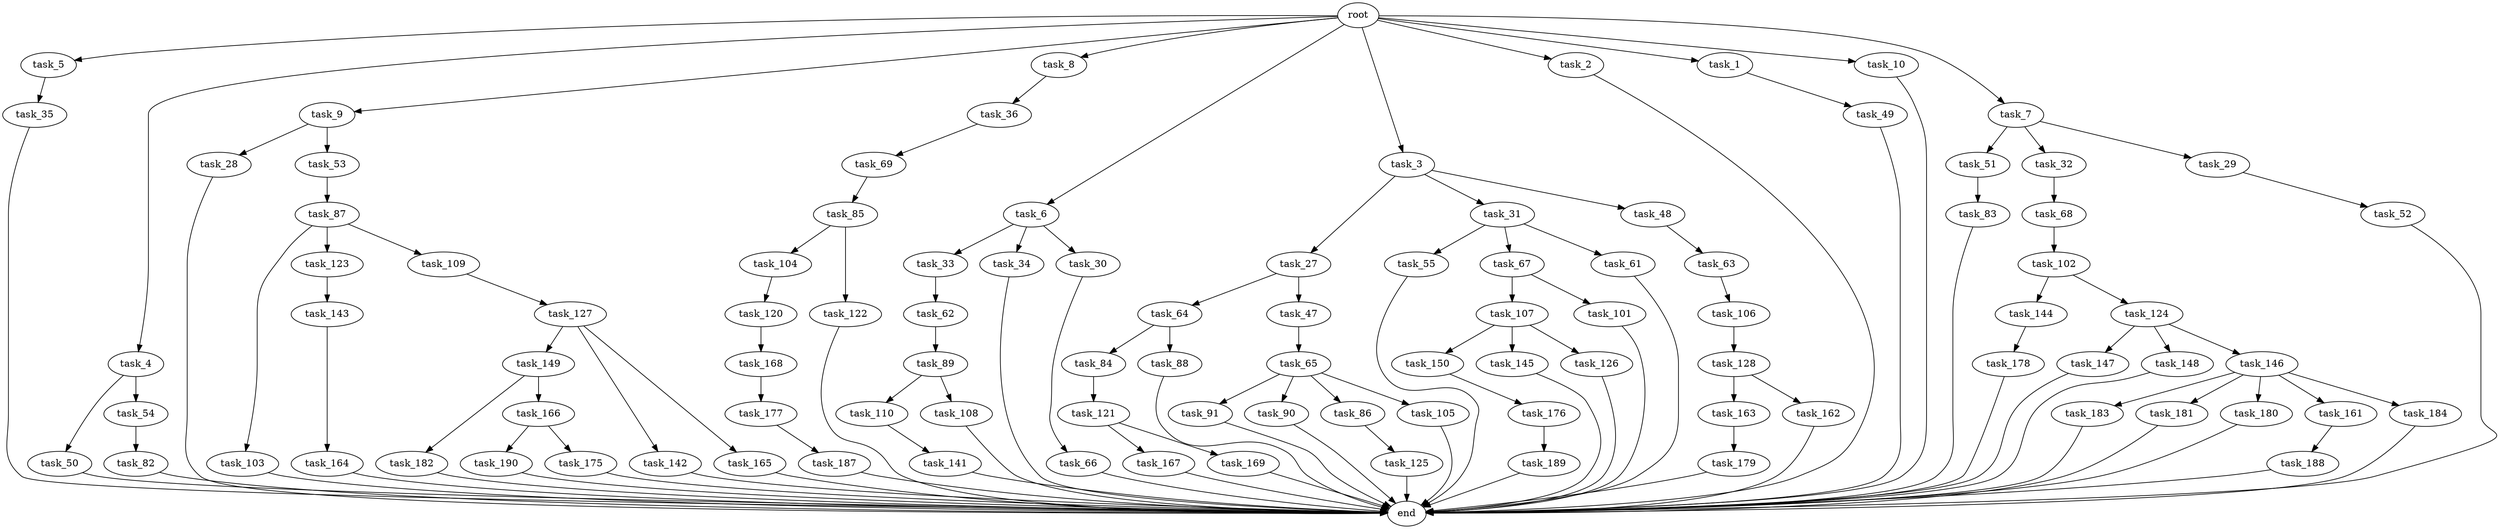 digraph G {
  task_27 [size="8589934592.000000"];
  task_149 [size="773094113.280000"];
  task_68 [size="6957847019.520000"];
  task_50 [size="1374389534.720000"];
  task_91 [size="6957847019.520000"];
  task_182 [size="8589934592.000000"];
  task_187 [size="2147483648.000000"];
  task_5 [size="10.240000"];
  task_4 [size="10.240000"];
  task_121 [size="3092376453.120000"];
  task_84 [size="5497558138.880000"];
  task_147 [size="1374389534.720000"];
  task_90 [size="6957847019.520000"];
  task_190 [size="6957847019.520000"];
  task_143 [size="5497558138.880000"];
  task_110 [size="4209067950.080000"];
  task_64 [size="8589934592.000000"];
  task_103 [size="3092376453.120000"];
  task_141 [size="343597383.680000"];
  task_150 [size="5497558138.880000"];
  task_31 [size="8589934592.000000"];
  task_51 [size="6957847019.520000"];
  task_28 [size="4209067950.080000"];
  task_55 [size="343597383.680000"];
  task_88 [size="5497558138.880000"];
  task_82 [size="1374389534.720000"];
  task_9 [size="10.240000"];
  task_54 [size="1374389534.720000"];
  task_33 [size="773094113.280000"];
  task_142 [size="773094113.280000"];
  task_183 [size="5497558138.880000"];
  task_102 [size="6957847019.520000"];
  root [size="0.000000"];
  task_8 [size="10.240000"];
  task_69 [size="3092376453.120000"];
  task_86 [size="6957847019.520000"];
  task_167 [size="4209067950.080000"];
  task_179 [size="2147483648.000000"];
  task_181 [size="5497558138.880000"];
  task_166 [size="8589934592.000000"];
  task_83 [size="773094113.280000"];
  task_105 [size="6957847019.520000"];
  task_106 [size="5497558138.880000"];
  task_188 [size="1374389534.720000"];
  task_52 [size="3092376453.120000"];
  task_180 [size="5497558138.880000"];
  task_168 [size="4209067950.080000"];
  task_104 [size="5497558138.880000"];
  task_177 [size="1374389534.720000"];
  task_123 [size="3092376453.120000"];
  task_122 [size="5497558138.880000"];
  task_63 [size="8589934592.000000"];
  task_6 [size="10.240000"];
  task_3 [size="10.240000"];
  task_34 [size="773094113.280000"];
  task_125 [size="773094113.280000"];
  end [size="0.000000"];
  task_144 [size="343597383.680000"];
  task_85 [size="343597383.680000"];
  task_148 [size="1374389534.720000"];
  task_169 [size="4209067950.080000"];
  task_176 [size="8589934592.000000"];
  task_62 [size="8589934592.000000"];
  task_163 [size="773094113.280000"];
  task_161 [size="5497558138.880000"];
  task_107 [size="3092376453.120000"];
  task_165 [size="773094113.280000"];
  task_30 [size="773094113.280000"];
  task_48 [size="8589934592.000000"];
  task_108 [size="4209067950.080000"];
  task_124 [size="343597383.680000"];
  task_32 [size="6957847019.520000"];
  task_145 [size="5497558138.880000"];
  task_162 [size="773094113.280000"];
  task_2 [size="10.240000"];
  task_1 [size="10.240000"];
  task_146 [size="1374389534.720000"];
  task_29 [size="6957847019.520000"];
  task_35 [size="4209067950.080000"];
  task_87 [size="343597383.680000"];
  task_109 [size="3092376453.120000"];
  task_184 [size="5497558138.880000"];
  task_178 [size="773094113.280000"];
  task_126 [size="5497558138.880000"];
  task_164 [size="3092376453.120000"];
  task_49 [size="4209067950.080000"];
  task_10 [size="10.240000"];
  task_65 [size="5497558138.880000"];
  task_67 [size="343597383.680000"];
  task_7 [size="10.240000"];
  task_127 [size="6957847019.520000"];
  task_189 [size="773094113.280000"];
  task_128 [size="8589934592.000000"];
  task_120 [size="773094113.280000"];
  task_47 [size="8589934592.000000"];
  task_36 [size="8589934592.000000"];
  task_89 [size="8589934592.000000"];
  task_61 [size="343597383.680000"];
  task_66 [size="343597383.680000"];
  task_101 [size="3092376453.120000"];
  task_175 [size="6957847019.520000"];
  task_53 [size="4209067950.080000"];

  task_27 -> task_47 [size="838860800.000000"];
  task_27 -> task_64 [size="838860800.000000"];
  task_149 -> task_182 [size="838860800.000000"];
  task_149 -> task_166 [size="838860800.000000"];
  task_68 -> task_102 [size="679477248.000000"];
  task_50 -> end [size="1.000000"];
  task_91 -> end [size="1.000000"];
  task_182 -> end [size="1.000000"];
  task_187 -> end [size="1.000000"];
  task_5 -> task_35 [size="411041792.000000"];
  task_4 -> task_54 [size="134217728.000000"];
  task_4 -> task_50 [size="134217728.000000"];
  task_121 -> task_167 [size="411041792.000000"];
  task_121 -> task_169 [size="411041792.000000"];
  task_84 -> task_121 [size="301989888.000000"];
  task_147 -> end [size="1.000000"];
  task_90 -> end [size="1.000000"];
  task_190 -> end [size="1.000000"];
  task_143 -> task_164 [size="301989888.000000"];
  task_110 -> task_141 [size="33554432.000000"];
  task_64 -> task_84 [size="536870912.000000"];
  task_64 -> task_88 [size="536870912.000000"];
  task_103 -> end [size="1.000000"];
  task_141 -> end [size="1.000000"];
  task_150 -> task_176 [size="838860800.000000"];
  task_31 -> task_61 [size="33554432.000000"];
  task_31 -> task_55 [size="33554432.000000"];
  task_31 -> task_67 [size="33554432.000000"];
  task_51 -> task_83 [size="75497472.000000"];
  task_28 -> end [size="1.000000"];
  task_55 -> end [size="1.000000"];
  task_88 -> end [size="1.000000"];
  task_82 -> end [size="1.000000"];
  task_9 -> task_28 [size="411041792.000000"];
  task_9 -> task_53 [size="411041792.000000"];
  task_54 -> task_82 [size="134217728.000000"];
  task_33 -> task_62 [size="838860800.000000"];
  task_142 -> end [size="1.000000"];
  task_183 -> end [size="1.000000"];
  task_102 -> task_124 [size="33554432.000000"];
  task_102 -> task_144 [size="33554432.000000"];
  root -> task_8 [size="1.000000"];
  root -> task_10 [size="1.000000"];
  root -> task_2 [size="1.000000"];
  root -> task_5 [size="1.000000"];
  root -> task_4 [size="1.000000"];
  root -> task_9 [size="1.000000"];
  root -> task_1 [size="1.000000"];
  root -> task_7 [size="1.000000"];
  root -> task_6 [size="1.000000"];
  root -> task_3 [size="1.000000"];
  task_8 -> task_36 [size="838860800.000000"];
  task_69 -> task_85 [size="33554432.000000"];
  task_86 -> task_125 [size="75497472.000000"];
  task_167 -> end [size="1.000000"];
  task_179 -> end [size="1.000000"];
  task_181 -> end [size="1.000000"];
  task_166 -> task_190 [size="679477248.000000"];
  task_166 -> task_175 [size="679477248.000000"];
  task_83 -> end [size="1.000000"];
  task_105 -> end [size="1.000000"];
  task_106 -> task_128 [size="838860800.000000"];
  task_188 -> end [size="1.000000"];
  task_52 -> end [size="1.000000"];
  task_180 -> end [size="1.000000"];
  task_168 -> task_177 [size="134217728.000000"];
  task_104 -> task_120 [size="75497472.000000"];
  task_177 -> task_187 [size="209715200.000000"];
  task_123 -> task_143 [size="536870912.000000"];
  task_122 -> end [size="1.000000"];
  task_63 -> task_106 [size="536870912.000000"];
  task_6 -> task_30 [size="75497472.000000"];
  task_6 -> task_34 [size="75497472.000000"];
  task_6 -> task_33 [size="75497472.000000"];
  task_3 -> task_31 [size="838860800.000000"];
  task_3 -> task_27 [size="838860800.000000"];
  task_3 -> task_48 [size="838860800.000000"];
  task_34 -> end [size="1.000000"];
  task_125 -> end [size="1.000000"];
  task_144 -> task_178 [size="75497472.000000"];
  task_85 -> task_104 [size="536870912.000000"];
  task_85 -> task_122 [size="536870912.000000"];
  task_148 -> end [size="1.000000"];
  task_169 -> end [size="1.000000"];
  task_176 -> task_189 [size="75497472.000000"];
  task_62 -> task_89 [size="838860800.000000"];
  task_163 -> task_179 [size="209715200.000000"];
  task_161 -> task_188 [size="134217728.000000"];
  task_107 -> task_150 [size="536870912.000000"];
  task_107 -> task_126 [size="536870912.000000"];
  task_107 -> task_145 [size="536870912.000000"];
  task_165 -> end [size="1.000000"];
  task_30 -> task_66 [size="33554432.000000"];
  task_48 -> task_63 [size="838860800.000000"];
  task_108 -> end [size="1.000000"];
  task_124 -> task_146 [size="134217728.000000"];
  task_124 -> task_148 [size="134217728.000000"];
  task_124 -> task_147 [size="134217728.000000"];
  task_32 -> task_68 [size="679477248.000000"];
  task_145 -> end [size="1.000000"];
  task_162 -> end [size="1.000000"];
  task_2 -> end [size="1.000000"];
  task_1 -> task_49 [size="411041792.000000"];
  task_146 -> task_180 [size="536870912.000000"];
  task_146 -> task_184 [size="536870912.000000"];
  task_146 -> task_183 [size="536870912.000000"];
  task_146 -> task_161 [size="536870912.000000"];
  task_146 -> task_181 [size="536870912.000000"];
  task_29 -> task_52 [size="301989888.000000"];
  task_35 -> end [size="1.000000"];
  task_87 -> task_109 [size="301989888.000000"];
  task_87 -> task_123 [size="301989888.000000"];
  task_87 -> task_103 [size="301989888.000000"];
  task_109 -> task_127 [size="679477248.000000"];
  task_184 -> end [size="1.000000"];
  task_178 -> end [size="1.000000"];
  task_126 -> end [size="1.000000"];
  task_164 -> end [size="1.000000"];
  task_49 -> end [size="1.000000"];
  task_10 -> end [size="1.000000"];
  task_65 -> task_90 [size="679477248.000000"];
  task_65 -> task_86 [size="679477248.000000"];
  task_65 -> task_91 [size="679477248.000000"];
  task_65 -> task_105 [size="679477248.000000"];
  task_67 -> task_107 [size="301989888.000000"];
  task_67 -> task_101 [size="301989888.000000"];
  task_7 -> task_51 [size="679477248.000000"];
  task_7 -> task_29 [size="679477248.000000"];
  task_7 -> task_32 [size="679477248.000000"];
  task_127 -> task_142 [size="75497472.000000"];
  task_127 -> task_149 [size="75497472.000000"];
  task_127 -> task_165 [size="75497472.000000"];
  task_189 -> end [size="1.000000"];
  task_128 -> task_163 [size="75497472.000000"];
  task_128 -> task_162 [size="75497472.000000"];
  task_120 -> task_168 [size="411041792.000000"];
  task_47 -> task_65 [size="536870912.000000"];
  task_36 -> task_69 [size="301989888.000000"];
  task_89 -> task_108 [size="411041792.000000"];
  task_89 -> task_110 [size="411041792.000000"];
  task_61 -> end [size="1.000000"];
  task_66 -> end [size="1.000000"];
  task_101 -> end [size="1.000000"];
  task_175 -> end [size="1.000000"];
  task_53 -> task_87 [size="33554432.000000"];
}
